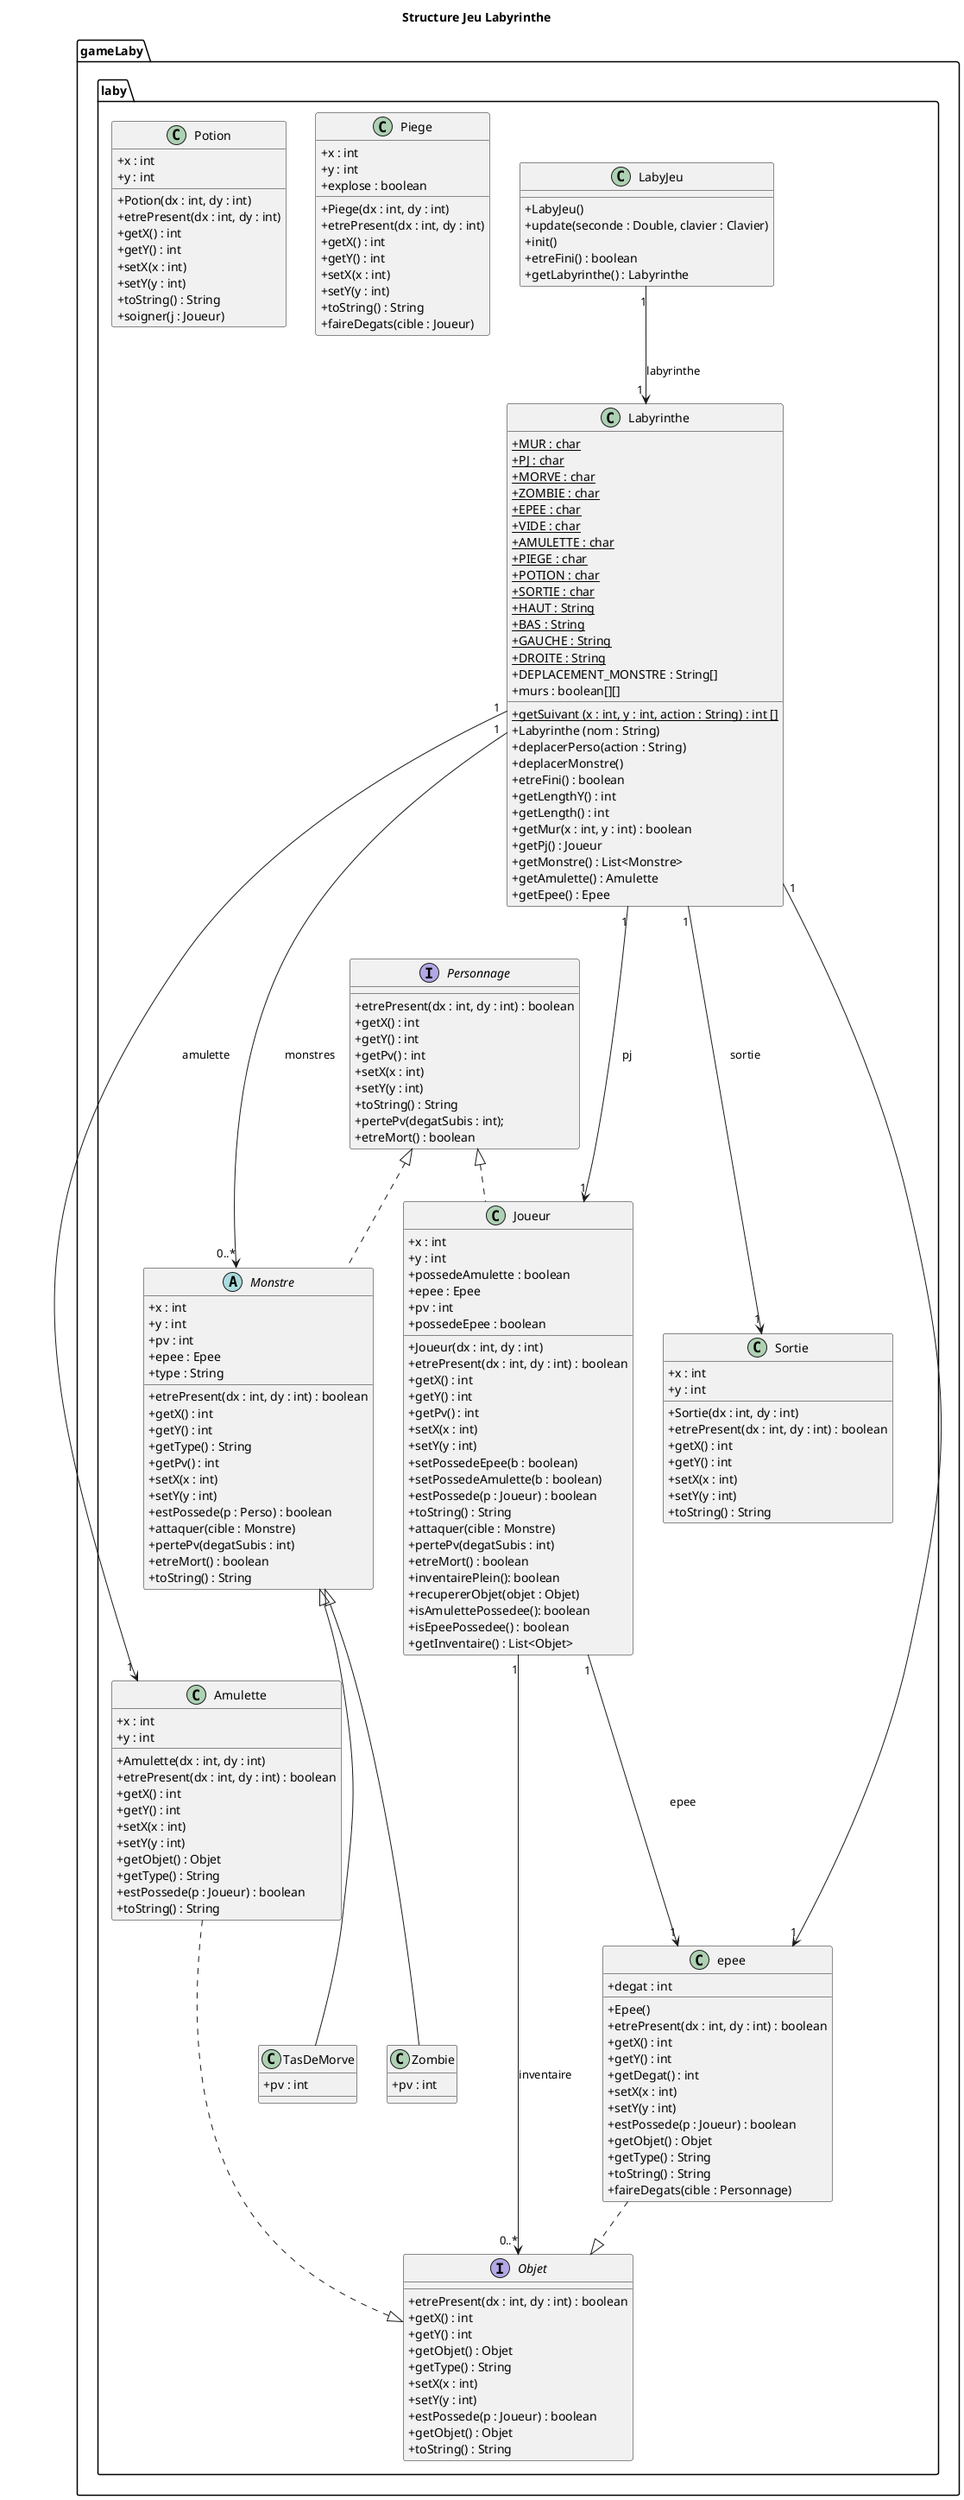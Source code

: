 @startuml
'https://plantuml.com/class-diagram

title Structure Jeu Labyrinthe


package gameLaby.laby{
skinparam classAttributeIconSize 0
class Labyrinthe{
+ {static} MUR : char
+ {static} PJ : char
+ {static} MORVE : char
+ {static} ZOMBIE : char
+ {static} EPEE : char
+ {static} VIDE : char
+ {static} AMULETTE : char
+ {static} PIEGE : char
+ {static} POTION : char
+ {static} SORTIE : char
+ {static} HAUT : String
+ {static} BAS : String
+ {static} GAUCHE : String
+ {static} DROITE : String
+ DEPLACEMENT_MONSTRE : String[]
+ murs : boolean[][]
+ {static} getSuivant (x : int, y : int, action : String) : int []
+ Labyrinthe (nom : String)
+ deplacerPerso(action : String)
+ deplacerMonstre()
+ etreFini() : boolean
+ getLengthY() : int
+ getLength() : int
+ getMur(x : int, y : int) : boolean
+ getPj() : Joueur
+ getMonstre() : List<Monstre>
+ getAmulette() : Amulette
+ getEpee() : Epee
}

class LabyJeu{
+LabyJeu()
+update(seconde : Double, clavier : Clavier)
+init()
+etreFini() : boolean
+getLabyrinthe() : Labyrinthe
}


interface Personnage{
+ etrePresent(dx : int, dy : int) : boolean
+ getX() : int
+ getY() : int
+ getPv() : int
+ setX(x : int)
+ setY(y : int)
+ toString() : String
+ pertePv(degatSubis : int);
+ etreMort() : boolean
}

class Amulette{
+ x : int
+ y : int
+ Amulette(dx : int, dy : int)
+ etrePresent(dx : int, dy : int) : boolean
+ getX() : int
+ getY() : int
+ setX(x : int)
+ setY(y : int)
+ getObjet() : Objet
+ getType() : String
+ estPossede(p : Joueur) : boolean
+ toString() : String
}


interface Objet{
+ etrePresent(dx : int, dy : int) : boolean
+ getX() : int
+ getY() : int
+ getObjet() : Objet
+ getType() : String
+ setX(x : int)
+ setY(y : int)
+ estPossede(p : Joueur) : boolean
+ getObjet() : Objet
+ toString() : String
}

class Sortie{
+ x : int
+ y : int
+ Sortie(dx : int, dy : int)
+ etrePresent(dx : int, dy : int) : boolean
+ getX() : int
+ getY() : int
+ setX(x : int)
+ setY(y : int)
+ toString() : String
}

class Piege{
+ x : int
+ y : int
+ explose : boolean
+ Piege(dx : int, dy : int)
+ etrePresent(dx : int, dy : int)
+ getX() : int
+ getY() : int
+ setX(x : int)
+ setY(y : int)
+ toString() : String
+ faireDegats(cible : Joueur)
}

class Potion{
+ x : int
+ y : int
+ Potion(dx : int, dy : int)
+ etrePresent(dx : int, dy : int)
+ getX() : int
+ getY() : int
+ setX(x : int)
+ setY(y : int)
+ toString() : String
+ soigner(j : Joueur)
}

class Joueur{
+ x : int
+ y : int
+ possedeAmulette : boolean
+ epee : Epee
+ pv : int
+ possedeEpee : boolean
+ Joueur(dx : int, dy : int)
+ etrePresent(dx : int, dy : int) : boolean
+ getX() : int
+ getY() : int
+ getPv() : int
+ setX(x : int)
+ setY(y : int)
+ setPossedeEpee(b : boolean)
+ setPossedeAmulette(b : boolean)
+ estPossede(p : Joueur) : boolean
+ toString() : String
+ attaquer(cible : Monstre)
+ pertePv(degatSubis : int)
+ etreMort() : boolean
+ inventairePlein(): boolean
+ recupererObjet(objet : Objet)
+ isAmulettePossedee(): boolean
+ isEpeePossedee() : boolean
+ getInventaire() : List<Objet>
}

abstract Monstre{
+ x : int
+ y : int
+ pv : int
+ epee : Epee
+ type : String
+ etrePresent(dx : int, dy : int) : boolean
+ getX() : int
+ getY() : int
+ getType() : String
+ getPv() : int
+ setX(x : int)
+ setY(y : int)
+ estPossede(p : Perso) : boolean
+ attaquer(cible : Monstre)
+ pertePv(degatSubis : int)
+ etreMort() : boolean
+ toString() : String
}

class TasDeMorve{
+ pv : int
}

class Zombie{
+ pv : int
}

class epee{
+ degat : int
+ Epee()
+ etrePresent(dx : int, dy : int) : boolean
+ getX() : int
+ getY() : int
+ getDegat() : int
+ setX(x : int)
+ setY(y : int)
+ estPossede(p : Joueur) : boolean
+ getObjet() : Objet
+ getType() : String
+ toString() : String
+ faireDegats(cible : Personnage)
}
}




LabyJeu "1" --> "1 " Labyrinthe : labyrinthe
Labyrinthe "1" ---> "1" Joueur : pj
Labyrinthe "1" ---> "1" Sortie : sortie
Labyrinthe "1" ---> "1" Amulette : amulette
Labyrinthe "1" ---> "0..*" Monstre : monstres
Amulette  ..|>  Objet
Joueur "1"--> "0..*"Objet : inventaire
Personnage  <|..  Joueur
epee "1"<---"1" Labyrinthe
Personnage  <|..  Monstre
Monstre <|-- TasDeMorve
Monstre <|-- Zombie
epee ..|> Objet
Joueur "1" --> "1" epee : "epee"




@enduml